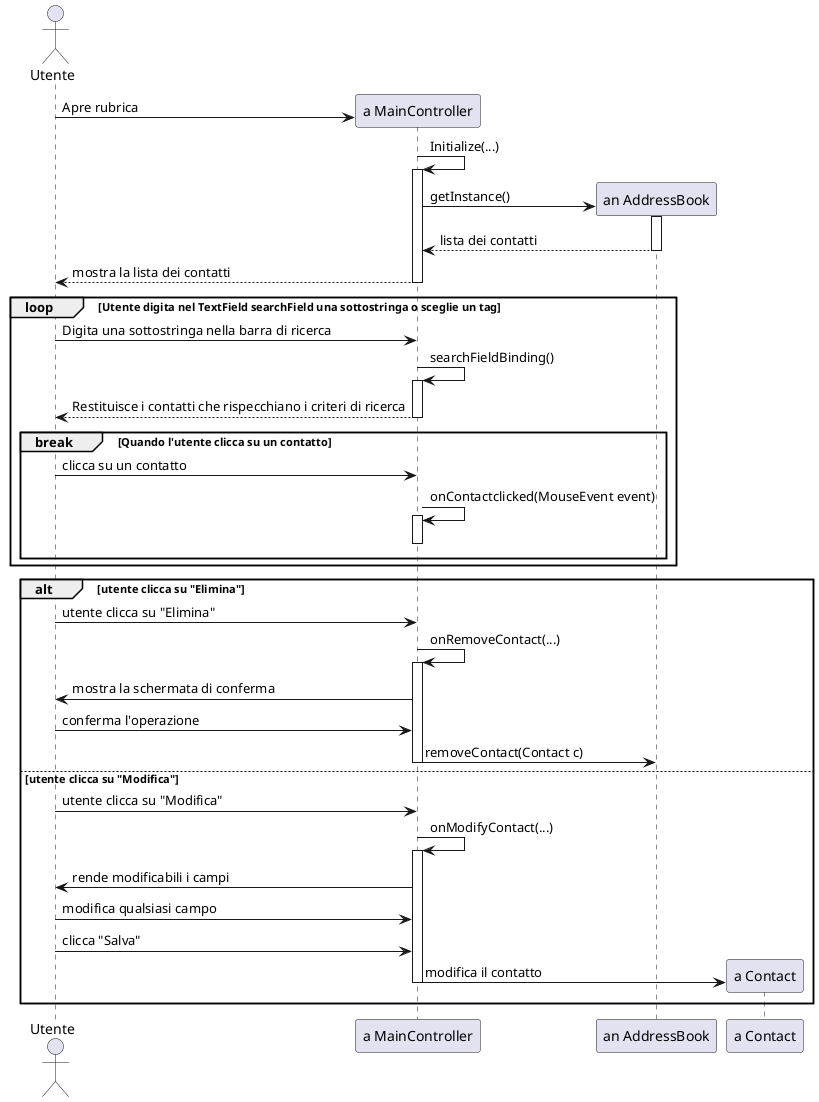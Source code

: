 @startuml EliminareModificareContatto

actor Utente as u
participant "a MainController" as mc 
participant "an AddressBook" as ab 
participant "a Contact" as c

u -> mc ** : Apre rubrica
mc -> mc : Initialize(...)
activate mc 
mc -> ab ** : getInstance()
activate ab
ab --> mc : lista dei contatti
deactivate ab
mc --> u : mostra la lista dei contatti
deactivate
loop Utente digita nel TextField searchField una sottostringa o sceglie un tag
    u -> mc : Digita una sottostringa nella barra di ricerca
    mc -> mc : searchFieldBinding()
    activate mc
    mc --> u : Restituisce i contatti che rispecchiano i criteri di ricerca
    deactivate mc
    break Quando l'utente clicca su un contatto
        u -> mc : clicca su un contatto
        mc -> mc : onContactclicked(MouseEvent event)
        activate mc
        deactivate mc

end
end
deactivate mc

alt utente clicca su "Elimina"
u -> mc : utente clicca su "Elimina"
mc -> mc : onRemoveContact(...)
activate mc
mc -> u : mostra la schermata di conferma
u -> mc : conferma l'operazione
mc -> ab : removeContact(Contact c)
deactivate mc

else utente clicca su "Modifica"
u -> mc : utente clicca su "Modifica"
mc -> mc : onModifyContact(...)
activate mc
mc -> u : rende modificabili i campi
u -> mc : modifica qualsiasi campo
u -> mc : clicca "Salva"
mc -> c ** : modifica il contatto
deactivate mc

end

@enduml
